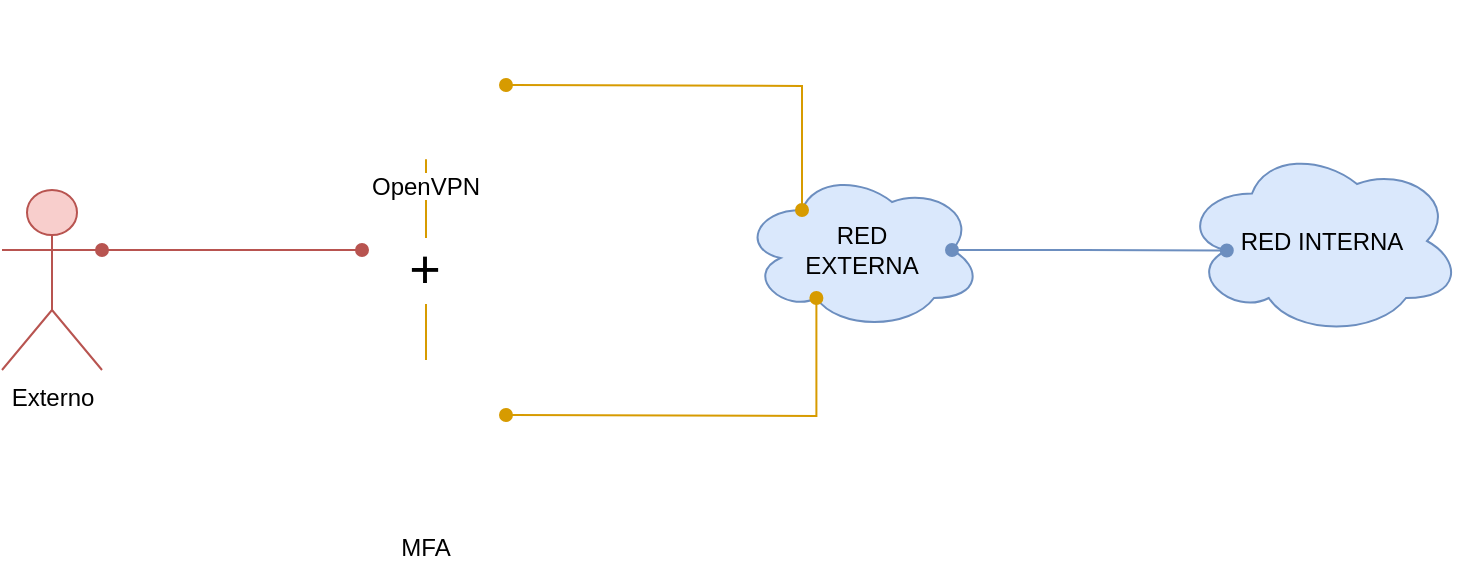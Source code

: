 <mxfile version="22.1.2" type="device">
  <diagram name="VPM+MFA" id="_mCaT6fkaAWZKvWD3mn1">
    <mxGraphModel dx="1247" dy="757" grid="1" gridSize="10" guides="1" tooltips="1" connect="1" arrows="1" fold="1" page="1" pageScale="1" pageWidth="1100" pageHeight="850" math="0" shadow="0">
      <root>
        <mxCell id="0" />
        <mxCell id="1" parent="0" />
        <mxCell id="Z2C5tBCkqBLaLcAhIviJ-15" style="edgeStyle=orthogonalEdgeStyle;rounded=0;orthogonalLoop=1;jettySize=auto;html=1;exitX=1;exitY=0.333;exitDx=0;exitDy=0;exitPerimeter=0;fillColor=#f8cecc;strokeColor=#b85450;startArrow=oval;startFill=1;endArrow=oval;endFill=1;" edge="1" parent="1" source="Z2C5tBCkqBLaLcAhIviJ-1">
          <mxGeometry relative="1" as="geometry">
            <mxPoint x="430" y="415" as="targetPoint" />
          </mxGeometry>
        </mxCell>
        <mxCell id="Z2C5tBCkqBLaLcAhIviJ-1" value="Externo" style="shape=umlActor;verticalLabelPosition=bottom;verticalAlign=top;html=1;outlineConnect=0;fillColor=#f8cecc;strokeColor=#b85450;" vertex="1" parent="1">
          <mxGeometry x="250" y="385" width="50" height="90" as="geometry" />
        </mxCell>
        <mxCell id="Z2C5tBCkqBLaLcAhIviJ-5" style="edgeStyle=orthogonalEdgeStyle;rounded=0;orthogonalLoop=1;jettySize=auto;html=1;entryX=0.5;entryY=0;entryDx=0;entryDy=0;endArrow=none;endFill=0;fillColor=#ffe6cc;strokeColor=#d79b00;" edge="1" parent="1" source="Z2C5tBCkqBLaLcAhIviJ-3" target="Z2C5tBCkqBLaLcAhIviJ-4">
          <mxGeometry relative="1" as="geometry" />
        </mxCell>
        <mxCell id="Z2C5tBCkqBLaLcAhIviJ-6" value="&lt;font style=&quot;font-size: 27px;&quot;&gt;+&lt;/font&gt;" style="edgeLabel;html=1;align=center;verticalAlign=middle;resizable=0;points=[];" vertex="1" connectable="0" parent="Z2C5tBCkqBLaLcAhIviJ-5">
          <mxGeometry x="0.1" y="-1" relative="1" as="geometry">
            <mxPoint as="offset" />
          </mxGeometry>
        </mxCell>
        <mxCell id="Z2C5tBCkqBLaLcAhIviJ-3" value="OpenVPN" style="shape=image;verticalLabelPosition=bottom;labelBackgroundColor=default;verticalAlign=top;aspect=fixed;imageAspect=0;image=https://upload.wikimedia.org/wikipedia/commons/thumb/f/f5/OpenVPN_logo.svg/512px-OpenVPN_logo.svg.png;clipPath=inset(0% 80.67% 0% 0%);" vertex="1" parent="1">
          <mxGeometry x="420" y="290" width="84" height="79.655" as="geometry" />
        </mxCell>
        <mxCell id="Z2C5tBCkqBLaLcAhIviJ-4" value="MFA" style="shape=image;verticalLabelPosition=bottom;labelBackgroundColor=default;verticalAlign=top;aspect=fixed;imageAspect=0;image=https://cdn-icons-png.flaticon.com/512/1035/1035361.png;" vertex="1" parent="1">
          <mxGeometry x="422" y="470" width="80" height="80" as="geometry" />
        </mxCell>
        <mxCell id="Z2C5tBCkqBLaLcAhIviJ-8" value="RED&lt;br&gt;EXTERNA" style="ellipse;shape=cloud;whiteSpace=wrap;html=1;fillColor=#dae8fc;strokeColor=#6c8ebf;" vertex="1" parent="1">
          <mxGeometry x="620" y="375" width="120" height="80" as="geometry" />
        </mxCell>
        <mxCell id="Z2C5tBCkqBLaLcAhIviJ-9" value="RED INTERNA" style="ellipse;shape=cloud;whiteSpace=wrap;html=1;fillColor=#dae8fc;strokeColor=#6c8ebf;" vertex="1" parent="1">
          <mxGeometry x="840" y="363" width="140" height="95" as="geometry" />
        </mxCell>
        <mxCell id="Z2C5tBCkqBLaLcAhIviJ-12" style="edgeStyle=orthogonalEdgeStyle;rounded=0;orthogonalLoop=1;jettySize=auto;html=1;exitX=1;exitY=0.25;exitDx=0;exitDy=0;entryX=0.25;entryY=0.25;entryDx=0;entryDy=0;entryPerimeter=0;endArrow=oval;endFill=1;startArrow=oval;startFill=1;fillColor=#ffe6cc;strokeColor=#d79b00;" edge="1" parent="1" target="Z2C5tBCkqBLaLcAhIviJ-8">
          <mxGeometry relative="1" as="geometry">
            <mxPoint x="502" y="332.5" as="sourcePoint" />
          </mxGeometry>
        </mxCell>
        <mxCell id="Z2C5tBCkqBLaLcAhIviJ-13" style="edgeStyle=orthogonalEdgeStyle;rounded=0;orthogonalLoop=1;jettySize=auto;html=1;exitX=1;exitY=0.75;exitDx=0;exitDy=0;entryX=0.31;entryY=0.8;entryDx=0;entryDy=0;entryPerimeter=0;endArrow=oval;endFill=1;startArrow=oval;startFill=1;fillColor=#ffe6cc;strokeColor=#d79b00;" edge="1" parent="1" target="Z2C5tBCkqBLaLcAhIviJ-8">
          <mxGeometry relative="1" as="geometry">
            <mxPoint x="502" y="497.5" as="sourcePoint" />
          </mxGeometry>
        </mxCell>
        <mxCell id="Z2C5tBCkqBLaLcAhIviJ-16" style="edgeStyle=orthogonalEdgeStyle;rounded=0;orthogonalLoop=1;jettySize=auto;html=1;exitX=0.875;exitY=0.5;exitDx=0;exitDy=0;exitPerimeter=0;entryX=0.16;entryY=0.55;entryDx=0;entryDy=0;entryPerimeter=0;fillColor=#dae8fc;strokeColor=#6c8ebf;startArrow=oval;startFill=1;endArrow=oval;endFill=1;" edge="1" parent="1" source="Z2C5tBCkqBLaLcAhIviJ-8" target="Z2C5tBCkqBLaLcAhIviJ-9">
          <mxGeometry relative="1" as="geometry" />
        </mxCell>
      </root>
    </mxGraphModel>
  </diagram>
</mxfile>
